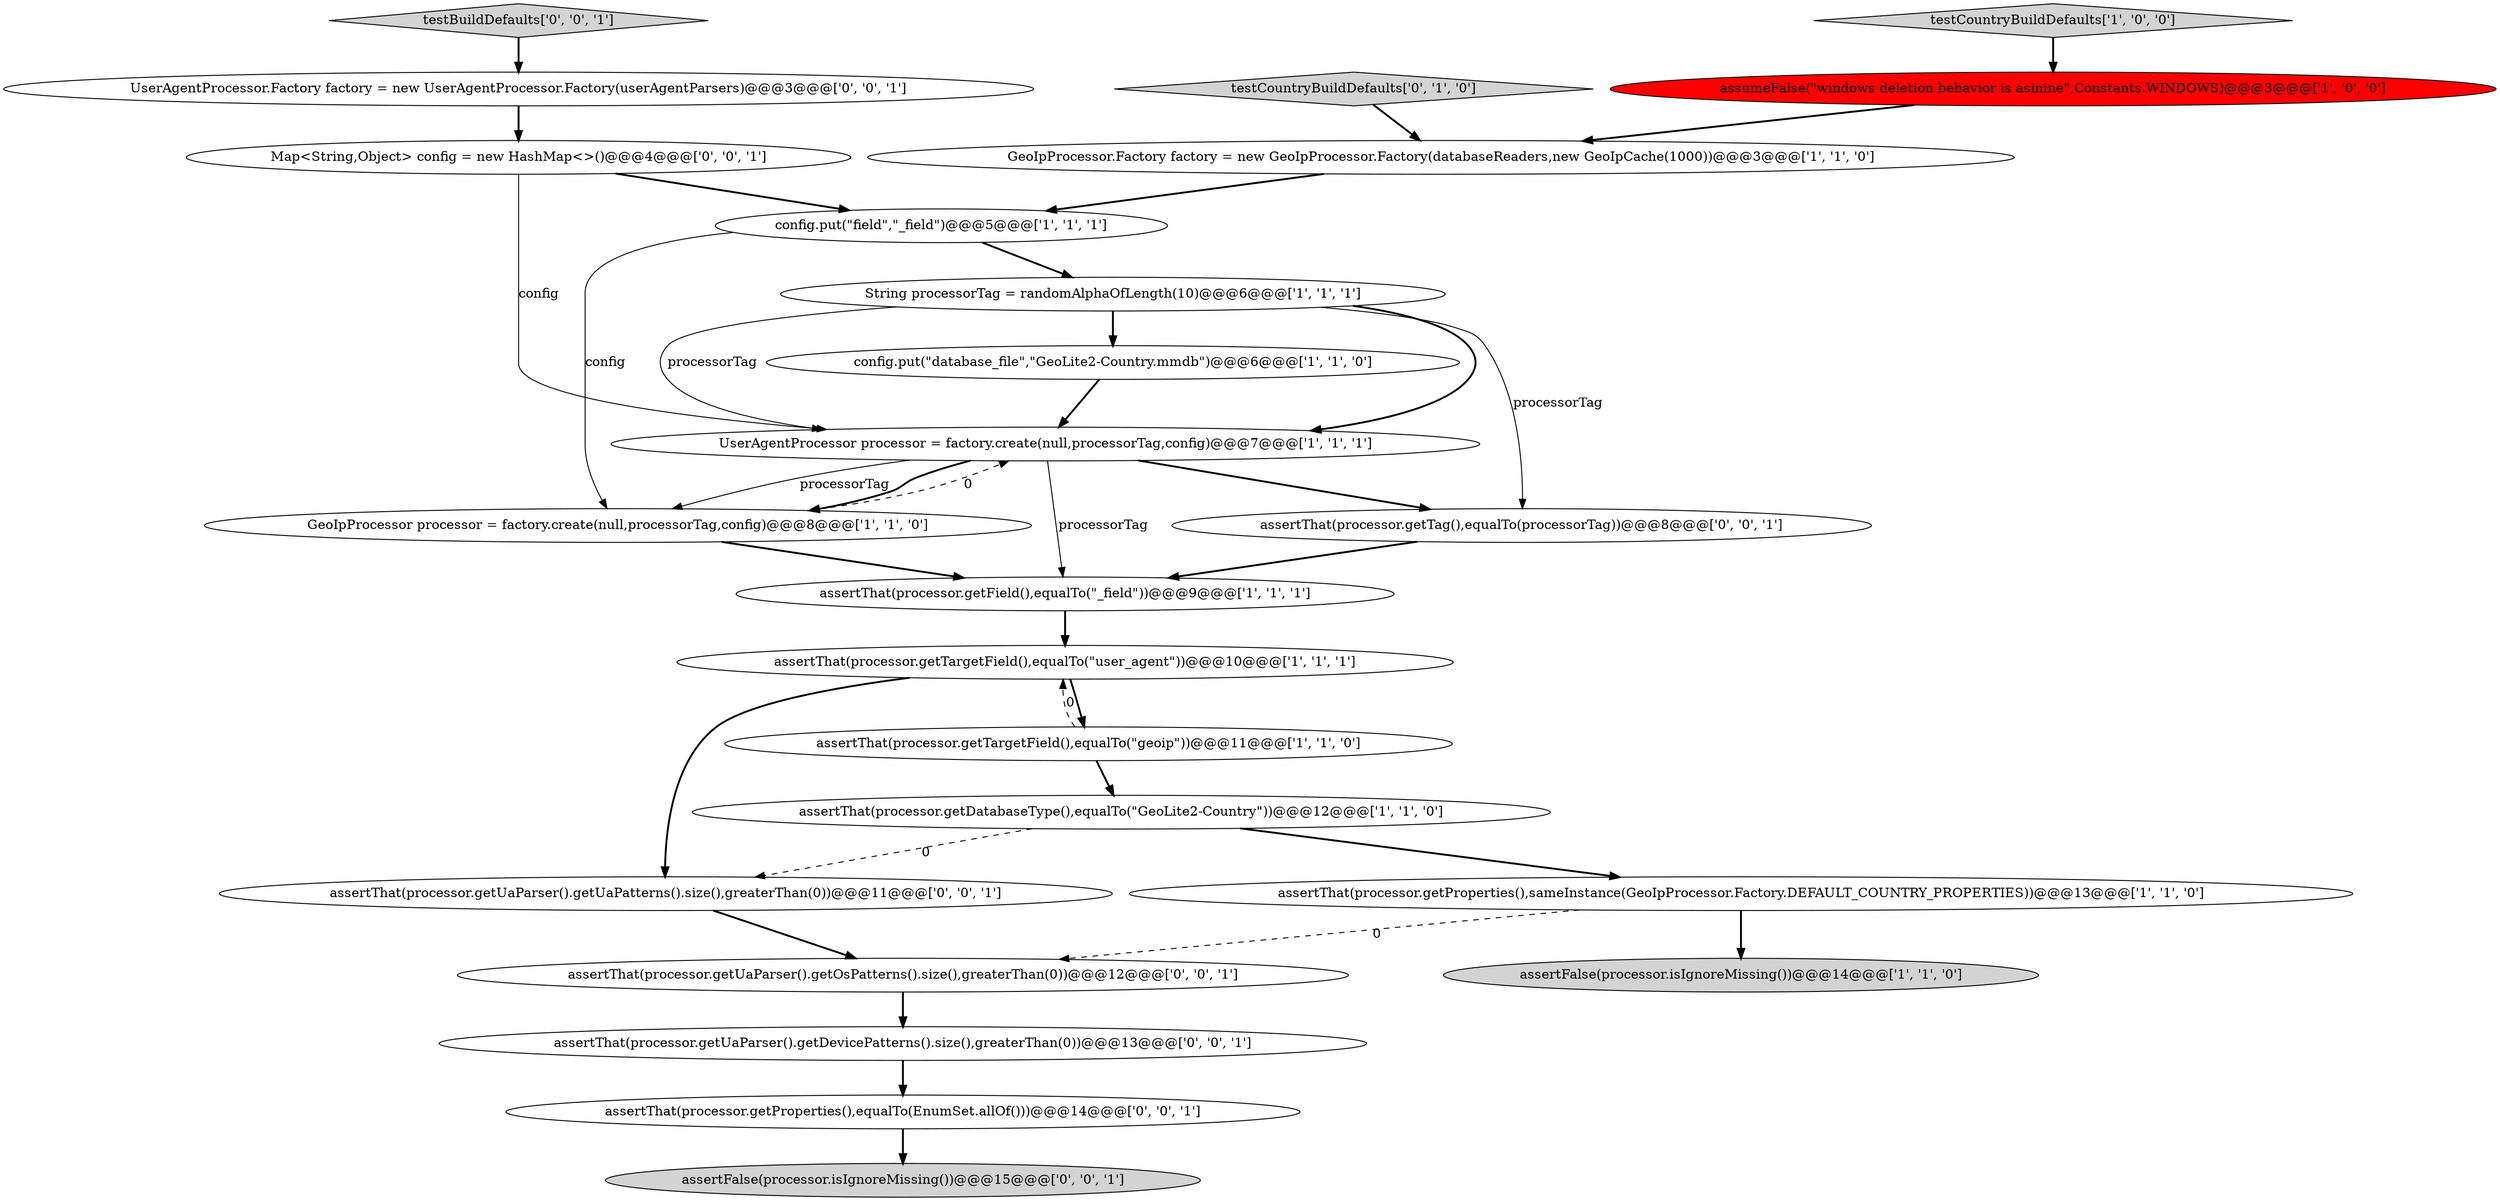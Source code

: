 digraph {
11 [style = filled, label = "assertThat(processor.getDatabaseType(),equalTo(\"GeoLite2-Country\"))@@@12@@@['1', '1', '0']", fillcolor = white, shape = ellipse image = "AAA0AAABBB1BBB"];
20 [style = filled, label = "assertThat(processor.getTag(),equalTo(processorTag))@@@8@@@['0', '0', '1']", fillcolor = white, shape = ellipse image = "AAA0AAABBB3BBB"];
2 [style = filled, label = "assumeFalse(\"windows deletion behavior is asinine\",Constants.WINDOWS)@@@3@@@['1', '0', '0']", fillcolor = red, shape = ellipse image = "AAA1AAABBB1BBB"];
13 [style = filled, label = "config.put(\"database_file\",\"GeoLite2-Country.mmdb\")@@@6@@@['1', '1', '0']", fillcolor = white, shape = ellipse image = "AAA0AAABBB1BBB"];
21 [style = filled, label = "assertThat(processor.getUaParser().getOsPatterns().size(),greaterThan(0))@@@12@@@['0', '0', '1']", fillcolor = white, shape = ellipse image = "AAA0AAABBB3BBB"];
6 [style = filled, label = "testCountryBuildDefaults['1', '0', '0']", fillcolor = lightgray, shape = diamond image = "AAA0AAABBB1BBB"];
8 [style = filled, label = "assertThat(processor.getProperties(),sameInstance(GeoIpProcessor.Factory.DEFAULT_COUNTRY_PROPERTIES))@@@13@@@['1', '1', '0']", fillcolor = white, shape = ellipse image = "AAA0AAABBB1BBB"];
22 [style = filled, label = "assertThat(processor.getUaParser().getUaPatterns().size(),greaterThan(0))@@@11@@@['0', '0', '1']", fillcolor = white, shape = ellipse image = "AAA0AAABBB3BBB"];
23 [style = filled, label = "Map<String,Object> config = new HashMap<>()@@@4@@@['0', '0', '1']", fillcolor = white, shape = ellipse image = "AAA0AAABBB3BBB"];
15 [style = filled, label = "UserAgentProcessor.Factory factory = new UserAgentProcessor.Factory(userAgentParsers)@@@3@@@['0', '0', '1']", fillcolor = white, shape = ellipse image = "AAA0AAABBB3BBB"];
7 [style = filled, label = "GeoIpProcessor.Factory factory = new GeoIpProcessor.Factory(databaseReaders,new GeoIpCache(1000))@@@3@@@['1', '1', '0']", fillcolor = white, shape = ellipse image = "AAA0AAABBB1BBB"];
14 [style = filled, label = "testCountryBuildDefaults['0', '1', '0']", fillcolor = lightgray, shape = diamond image = "AAA0AAABBB2BBB"];
0 [style = filled, label = "UserAgentProcessor processor = factory.create(null,processorTag,config)@@@7@@@['1', '1', '1']", fillcolor = white, shape = ellipse image = "AAA0AAABBB1BBB"];
18 [style = filled, label = "assertFalse(processor.isIgnoreMissing())@@@15@@@['0', '0', '1']", fillcolor = lightgray, shape = ellipse image = "AAA0AAABBB3BBB"];
17 [style = filled, label = "assertThat(processor.getProperties(),equalTo(EnumSet.allOf()))@@@14@@@['0', '0', '1']", fillcolor = white, shape = ellipse image = "AAA0AAABBB3BBB"];
12 [style = filled, label = "assertThat(processor.getTargetField(),equalTo(\"user_agent\"))@@@10@@@['1', '1', '1']", fillcolor = white, shape = ellipse image = "AAA0AAABBB1BBB"];
1 [style = filled, label = "String processorTag = randomAlphaOfLength(10)@@@6@@@['1', '1', '1']", fillcolor = white, shape = ellipse image = "AAA0AAABBB1BBB"];
4 [style = filled, label = "GeoIpProcessor processor = factory.create(null,processorTag,config)@@@8@@@['1', '1', '0']", fillcolor = white, shape = ellipse image = "AAA0AAABBB1BBB"];
5 [style = filled, label = "assertThat(processor.getField(),equalTo(\"_field\"))@@@9@@@['1', '1', '1']", fillcolor = white, shape = ellipse image = "AAA0AAABBB1BBB"];
9 [style = filled, label = "assertFalse(processor.isIgnoreMissing())@@@14@@@['1', '1', '0']", fillcolor = lightgray, shape = ellipse image = "AAA0AAABBB1BBB"];
16 [style = filled, label = "assertThat(processor.getUaParser().getDevicePatterns().size(),greaterThan(0))@@@13@@@['0', '0', '1']", fillcolor = white, shape = ellipse image = "AAA0AAABBB3BBB"];
19 [style = filled, label = "testBuildDefaults['0', '0', '1']", fillcolor = lightgray, shape = diamond image = "AAA0AAABBB3BBB"];
3 [style = filled, label = "assertThat(processor.getTargetField(),equalTo(\"geoip\"))@@@11@@@['1', '1', '0']", fillcolor = white, shape = ellipse image = "AAA0AAABBB1BBB"];
10 [style = filled, label = "config.put(\"field\",\"_field\")@@@5@@@['1', '1', '1']", fillcolor = white, shape = ellipse image = "AAA0AAABBB1BBB"];
0->4 [style = solid, label="processorTag"];
15->23 [style = bold, label=""];
7->10 [style = bold, label=""];
10->4 [style = solid, label="config"];
11->22 [style = dashed, label="0"];
3->11 [style = bold, label=""];
22->21 [style = bold, label=""];
4->0 [style = dashed, label="0"];
1->0 [style = bold, label=""];
16->17 [style = bold, label=""];
8->21 [style = dashed, label="0"];
1->13 [style = bold, label=""];
20->5 [style = bold, label=""];
14->7 [style = bold, label=""];
6->2 [style = bold, label=""];
0->5 [style = solid, label="processorTag"];
1->0 [style = solid, label="processorTag"];
3->12 [style = dashed, label="0"];
5->12 [style = bold, label=""];
0->4 [style = bold, label=""];
8->9 [style = bold, label=""];
23->10 [style = bold, label=""];
21->16 [style = bold, label=""];
11->8 [style = bold, label=""];
1->20 [style = solid, label="processorTag"];
0->20 [style = bold, label=""];
12->3 [style = bold, label=""];
2->7 [style = bold, label=""];
19->15 [style = bold, label=""];
10->1 [style = bold, label=""];
4->5 [style = bold, label=""];
23->0 [style = solid, label="config"];
12->22 [style = bold, label=""];
17->18 [style = bold, label=""];
13->0 [style = bold, label=""];
}
